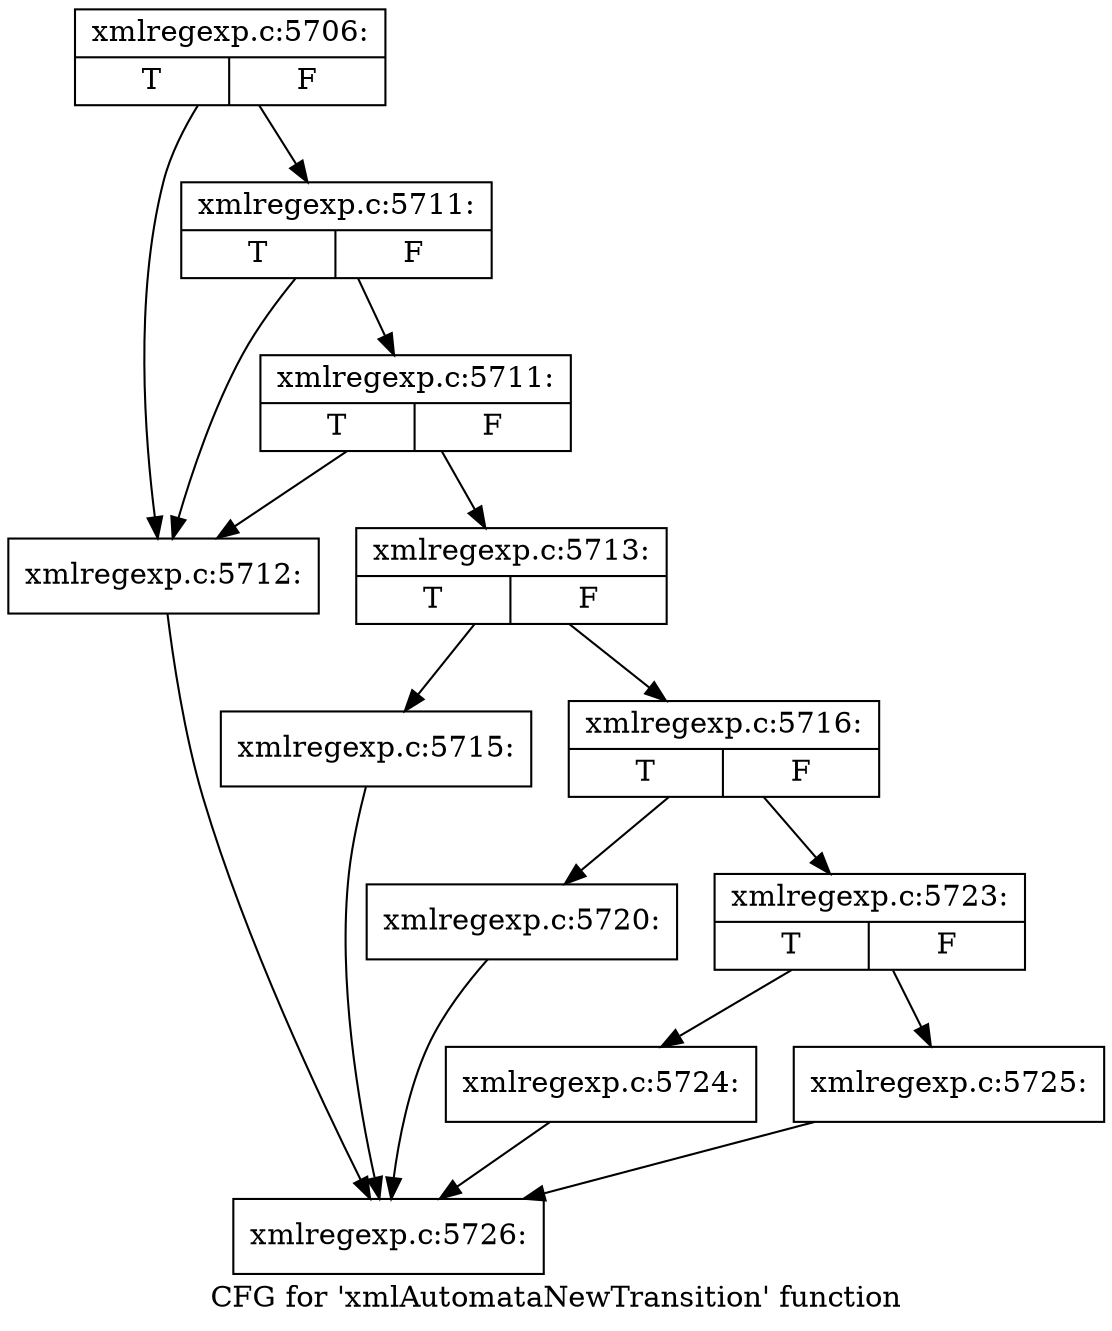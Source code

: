 digraph "CFG for 'xmlAutomataNewTransition' function" {
	label="CFG for 'xmlAutomataNewTransition' function";

	Node0x40dc9e0 [shape=record,label="{xmlregexp.c:5706:|{<s0>T|<s1>F}}"];
	Node0x40dc9e0 -> Node0x40db9c0;
	Node0x40dc9e0 -> Node0x40dbae0;
	Node0x40dbae0 [shape=record,label="{xmlregexp.c:5711:|{<s0>T|<s1>F}}"];
	Node0x40dbae0 -> Node0x40db9c0;
	Node0x40dbae0 -> Node0x40dba60;
	Node0x40dba60 [shape=record,label="{xmlregexp.c:5711:|{<s0>T|<s1>F}}"];
	Node0x40dba60 -> Node0x40db9c0;
	Node0x40dba60 -> Node0x40dba10;
	Node0x40db9c0 [shape=record,label="{xmlregexp.c:5712:}"];
	Node0x40db9c0 -> Node0x40da750;
	Node0x40dba10 [shape=record,label="{xmlregexp.c:5713:|{<s0>T|<s1>F}}"];
	Node0x40dba10 -> Node0x40dcd00;
	Node0x40dba10 -> Node0x40dc920;
	Node0x40dcd00 [shape=record,label="{xmlregexp.c:5715:}"];
	Node0x40dcd00 -> Node0x40da750;
	Node0x40dc920 [shape=record,label="{xmlregexp.c:5716:|{<s0>T|<s1>F}}"];
	Node0x40dc920 -> Node0x40dd030;
	Node0x40dc920 -> Node0x40ddb50;
	Node0x40dd030 [shape=record,label="{xmlregexp.c:5720:}"];
	Node0x40dd030 -> Node0x40da750;
	Node0x40ddb50 [shape=record,label="{xmlregexp.c:5723:|{<s0>T|<s1>F}}"];
	Node0x40ddb50 -> Node0x40ddf10;
	Node0x40ddb50 -> Node0x40de180;
	Node0x40ddf10 [shape=record,label="{xmlregexp.c:5724:}"];
	Node0x40ddf10 -> Node0x40da750;
	Node0x40de180 [shape=record,label="{xmlregexp.c:5725:}"];
	Node0x40de180 -> Node0x40da750;
	Node0x40da750 [shape=record,label="{xmlregexp.c:5726:}"];
}
